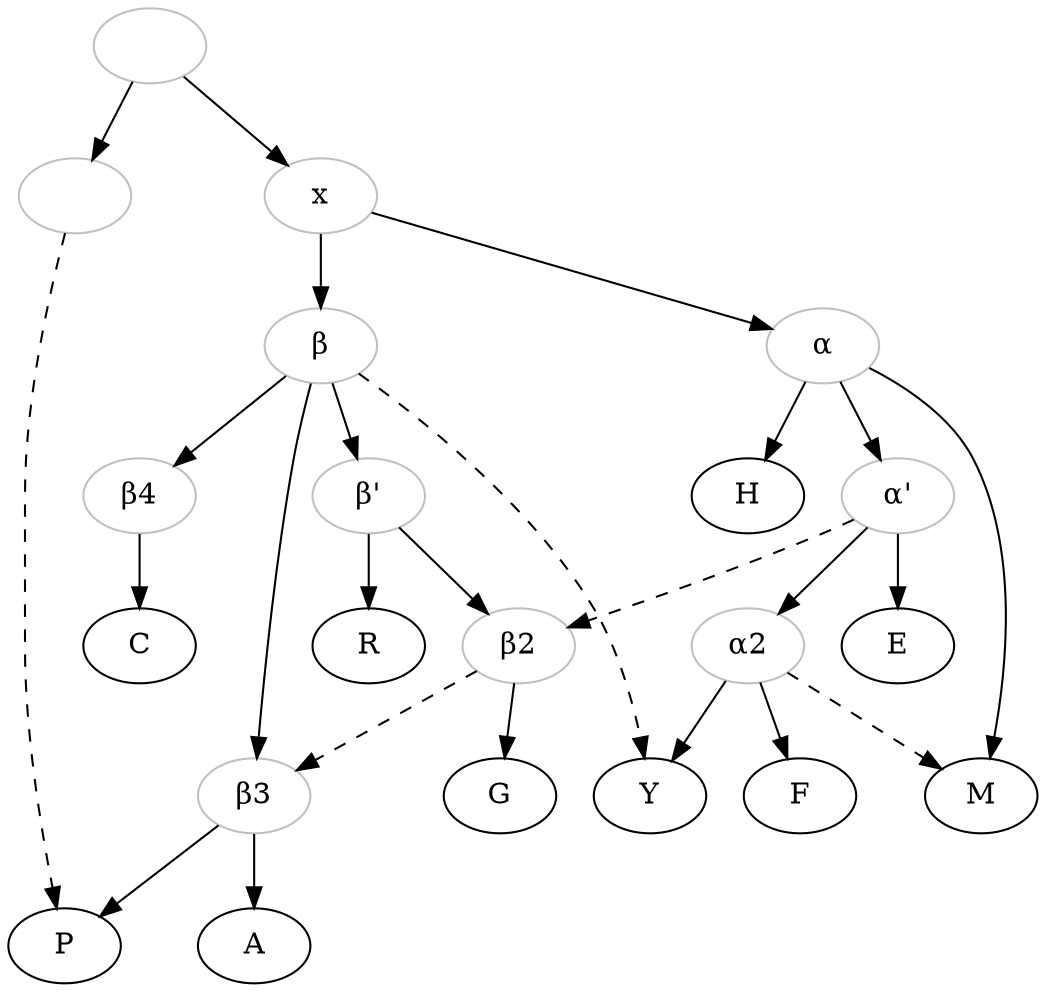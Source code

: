 digraph {
original[label="", color="grey"]
1[label="", color="grey"];
alpha[label="α", color="grey"];
alphaprime[label="α'", color="grey"];
alpha2[label="α2", color="grey"];
beta[label="β", color="grey"];
betaprime[label="β'", color="grey"];
beta2[label="β2", color="grey"];
beta3[label="β3", color="grey"];
beta4[label="β4", color="grey"];
x[color="grey"];
original->x;
x->alpha;
alpha->H;
alpha->M;
alpha->alphaprime;
alphaprime->alpha2;
alpha2->M[style=dashed];
alpha2->F;
alpha2->Y;
alphaprime->E;
alphaprime->beta2[style=dashed];
x->beta;
beta->Y[style=dashed];
beta->beta4;
beta4->C;
beta->beta3;
beta3->A;
beta3->P;
beta->betaprime;
betaprime->beta2;
beta2->beta3[style=dashed];
beta2->G;
betaprime->R;
1->P[style=dashed];
original->1;
}
